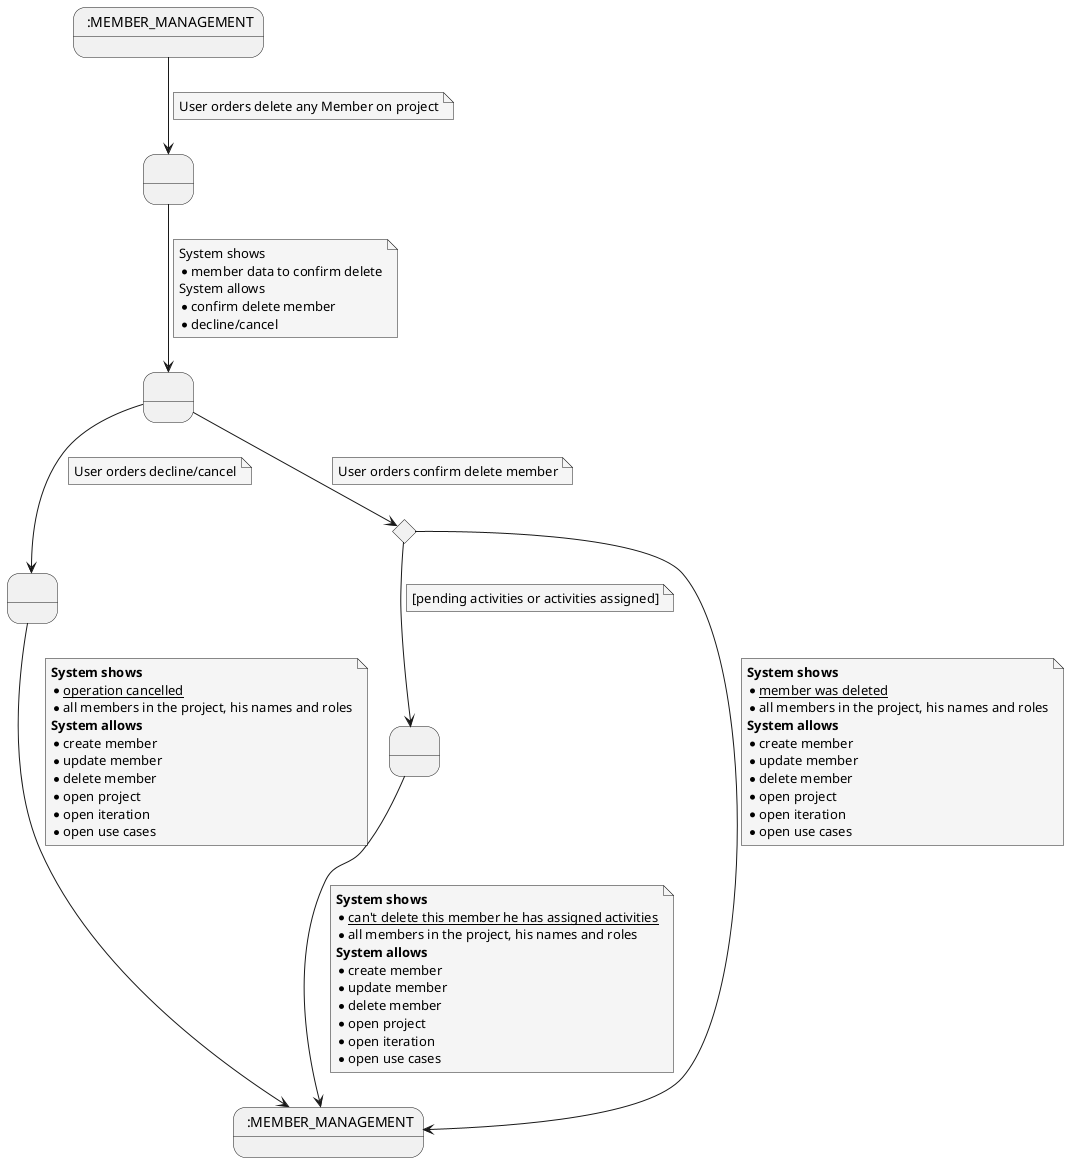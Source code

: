 @startuml

state 0 as " :MEMBER_MANAGEMENT"
state 1 as " "
state 3 as " "
state 2 as " "
state 7 as " "
state 4 <<choice>>
state 6 as " :MEMBER_MANAGEMENT"

skinparam {
    NoteBackgroundColor #whiteSmoke
}


0 --> 1
note on link
    User orders delete any Member on project
end note
1 --> 3
note on link
    System shows
    * member data to confirm delete
    System allows
    * confirm delete member
    * decline/cancel
end note

3 --> 2
note on link
    User orders decline/cancel
end note

3 --> 4
note on link
    User orders confirm delete member
end note


4 --> 7
note on link
[pending activities or activities assigned]
end note

7 --> 6
note on link
<b>System shows</b>
* __can't delete this member he has assigned activities__
* all members in the project, his names and roles
<b>System allows</b>
* create member
* update member
* delete member
* open project
* open iteration
* open use cases
end note

2 --> 6
note on link
<b>System shows</b>
* __operation cancelled__
* all members in the project, his names and roles
<b>System allows</b>
* create member
* update member
* delete member
* open project
* open iteration
* open use cases
end note

4 --> 6
note on link
<b>System shows</b>
* __member was deleted__
* all members in the project, his names and roles
<b>System allows</b>
* create member
* update member
* delete member
* open project
* open iteration
* open use cases
end note
@enduml
